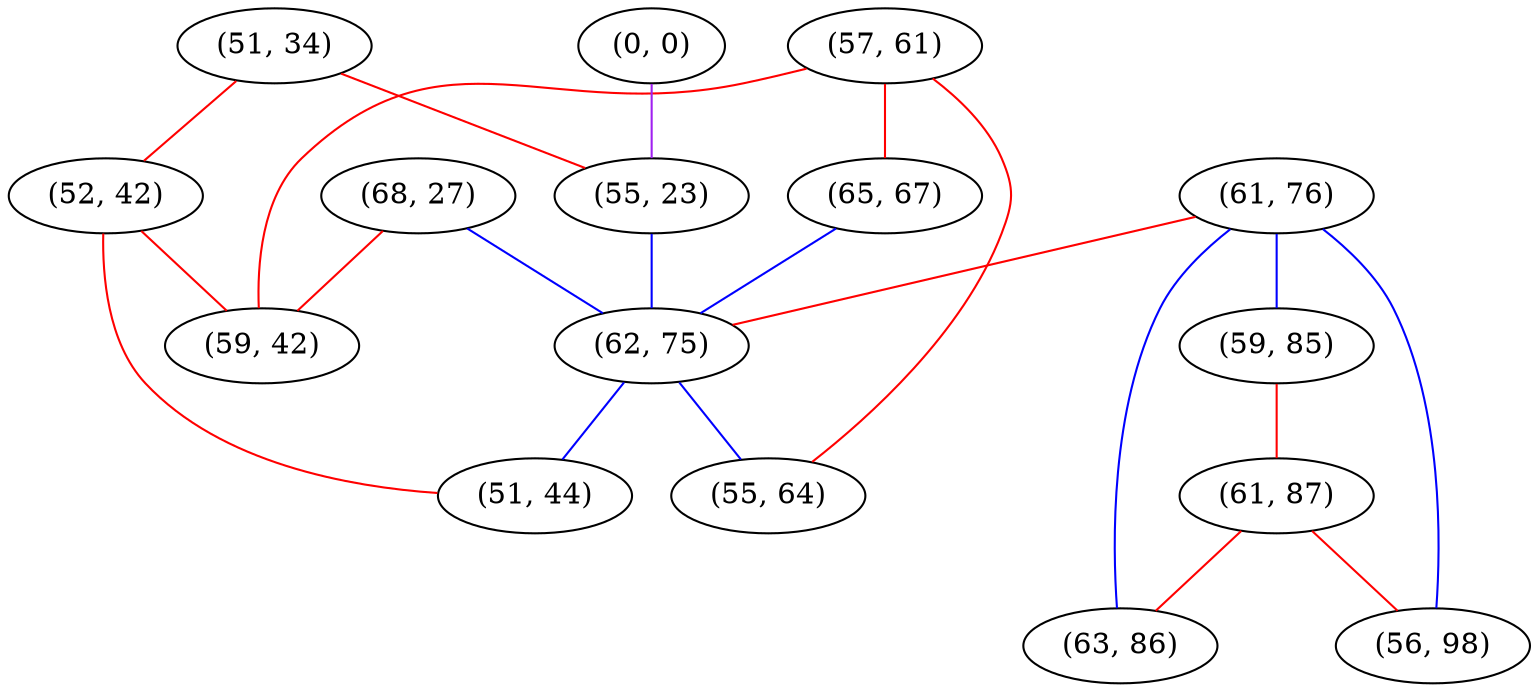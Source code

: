 graph "" {
"(57, 61)";
"(61, 76)";
"(65, 67)";
"(59, 85)";
"(0, 0)";
"(51, 34)";
"(68, 27)";
"(55, 23)";
"(62, 75)";
"(52, 42)";
"(59, 42)";
"(61, 87)";
"(51, 44)";
"(56, 98)";
"(63, 86)";
"(55, 64)";
"(57, 61)" -- "(59, 42)"  [color=red, key=0, weight=1];
"(57, 61)" -- "(65, 67)"  [color=red, key=0, weight=1];
"(57, 61)" -- "(55, 64)"  [color=red, key=0, weight=1];
"(61, 76)" -- "(62, 75)"  [color=red, key=0, weight=1];
"(61, 76)" -- "(63, 86)"  [color=blue, key=0, weight=3];
"(61, 76)" -- "(56, 98)"  [color=blue, key=0, weight=3];
"(61, 76)" -- "(59, 85)"  [color=blue, key=0, weight=3];
"(65, 67)" -- "(62, 75)"  [color=blue, key=0, weight=3];
"(59, 85)" -- "(61, 87)"  [color=red, key=0, weight=1];
"(0, 0)" -- "(55, 23)"  [color=purple, key=0, weight=4];
"(51, 34)" -- "(52, 42)"  [color=red, key=0, weight=1];
"(51, 34)" -- "(55, 23)"  [color=red, key=0, weight=1];
"(68, 27)" -- "(62, 75)"  [color=blue, key=0, weight=3];
"(68, 27)" -- "(59, 42)"  [color=red, key=0, weight=1];
"(55, 23)" -- "(62, 75)"  [color=blue, key=0, weight=3];
"(62, 75)" -- "(55, 64)"  [color=blue, key=0, weight=3];
"(62, 75)" -- "(51, 44)"  [color=blue, key=0, weight=3];
"(52, 42)" -- "(59, 42)"  [color=red, key=0, weight=1];
"(52, 42)" -- "(51, 44)"  [color=red, key=0, weight=1];
"(61, 87)" -- "(63, 86)"  [color=red, key=0, weight=1];
"(61, 87)" -- "(56, 98)"  [color=red, key=0, weight=1];
}
